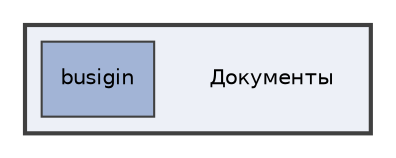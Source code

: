 digraph "/home/student/Документы"
{
 // LATEX_PDF_SIZE
  edge [fontname="Helvetica",fontsize="10",labelfontname="Helvetica",labelfontsize="10"];
  node [fontname="Helvetica",fontsize="10",shape=record];
  compound=true
  subgraph clusterdir_deea9ac2ebb701b26350058d0b80c84f {
    graph [ bgcolor="#edf0f7", pencolor="grey25", style="filled,bold,", label="", fontname="Helvetica", fontsize="10", URL="dir_deea9ac2ebb701b26350058d0b80c84f.html"]
    dir_deea9ac2ebb701b26350058d0b80c84f [shape=plaintext, label="Документы"];
  dir_65de75d4f3f31e5b2649bf422737937f [shape=box, label="busigin", style="filled,", fillcolor="#a2b4d6", color="grey25", URL="dir_65de75d4f3f31e5b2649bf422737937f.html"];
  }
}
